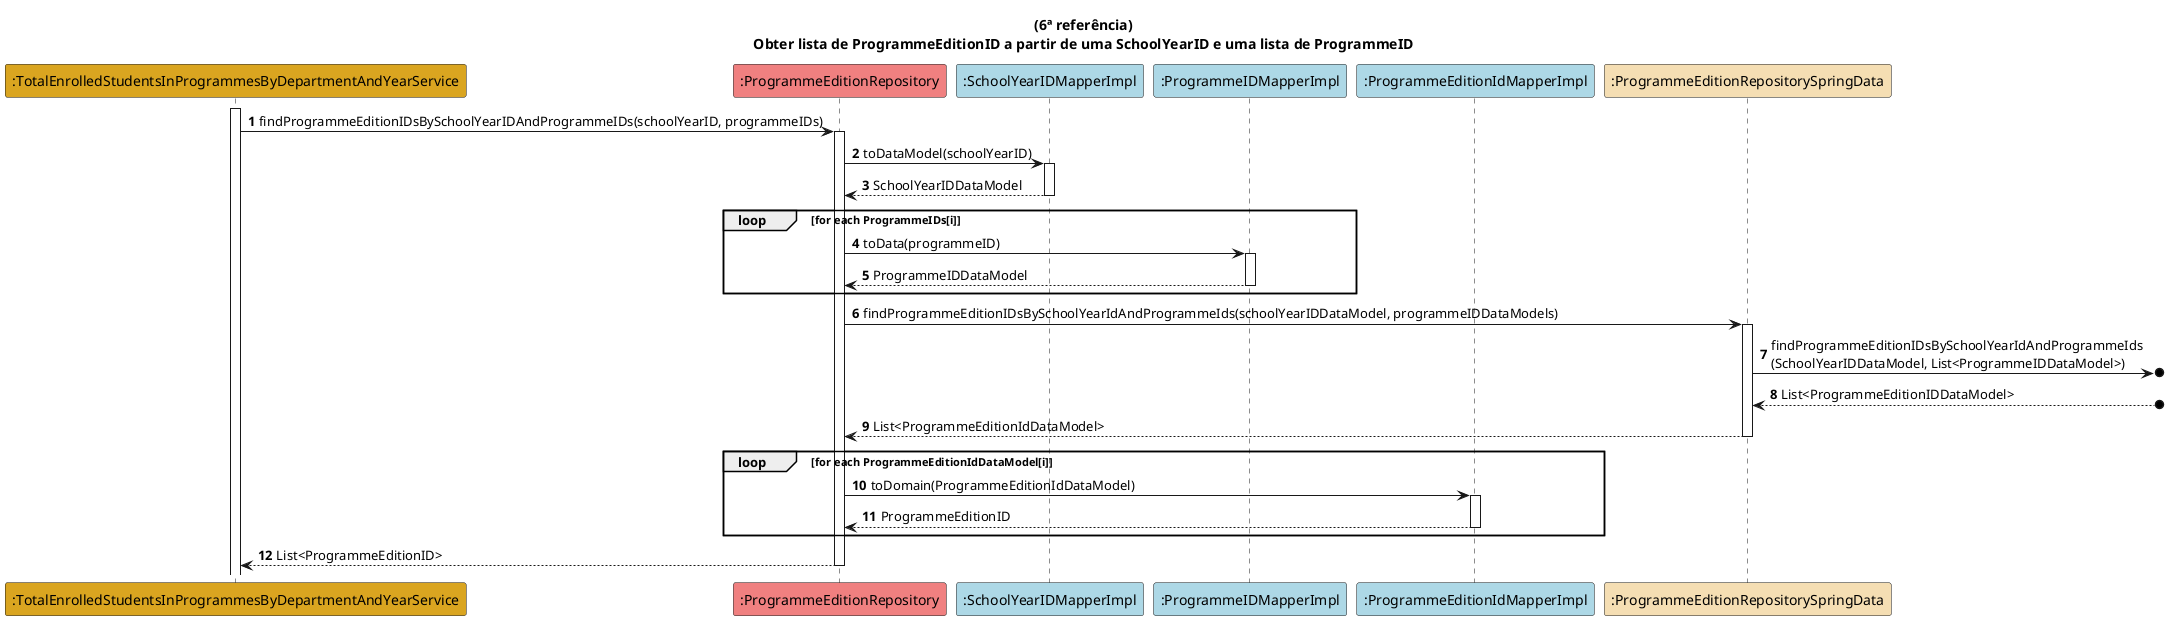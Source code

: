 @startuml
title: (6ª referência)\nObter lista de ProgrammeEditionID a partir de uma SchoolYearID e uma lista de ProgrammeID

autonumber

participant ":TotalEnrolledStudentsInProgrammesByDepartmentAndYearService" as S #goldenrod
participant ":ProgrammeEditionRepository" as programmeEditionRepository #lightcoral
participant ":SchoolYearIDMapperImpl" as schoolYearIDMapper #lightblue
participant ":ProgrammeIDMapperImpl" as programmeIDMapper #lightblue

participant ":ProgrammeEditionIdMapperImpl" as programmeEditionIdMapper #lightblue
participant ":ProgrammeEditionRepositorySpringData" as springRepo #wheat

activate S
S -> programmeEditionRepository ++ : findProgrammeEditionIDsBySchoolYearIDAndProgrammeIDs(schoolYearID, programmeIDs)

programmeEditionRepository -> schoolYearIDMapper ++ : toDataModel(schoolYearID)
schoolYearIDMapper --> programmeEditionRepository --: SchoolYearIDDataModel

loop for each ProgrammeIDs[i]
    programmeEditionRepository -> programmeIDMapper ++ : toData(programmeID)
    programmeIDMapper --> programmeEditionRepository --: ProgrammeIDDataModel
end

programmeEditionRepository -> springRepo ++ : findProgrammeEditionIDsBySchoolYearIdAndProgrammeIds(schoolYearIDDataModel, programmeIDDataModels)
springRepo ->o]: findProgrammeEditionIDsBySchoolYearIdAndProgrammeIds\n(SchoolYearIDDataModel, List<ProgrammeIDDataModel>)
springRepo <--o]: List<ProgrammeEditionIDDataModel>
springRepo --> programmeEditionRepository --: List<ProgrammeEditionIdDataModel>

loop for each ProgrammeEditionIdDataModel[i]
    programmeEditionRepository -> programmeEditionIdMapper ++ : toDomain(ProgrammeEditionIdDataModel)
    programmeEditionIdMapper --> programmeEditionRepository --: ProgrammeEditionID
end

programmeEditionRepository --> S --: List<ProgrammeEditionID>

@enduml
